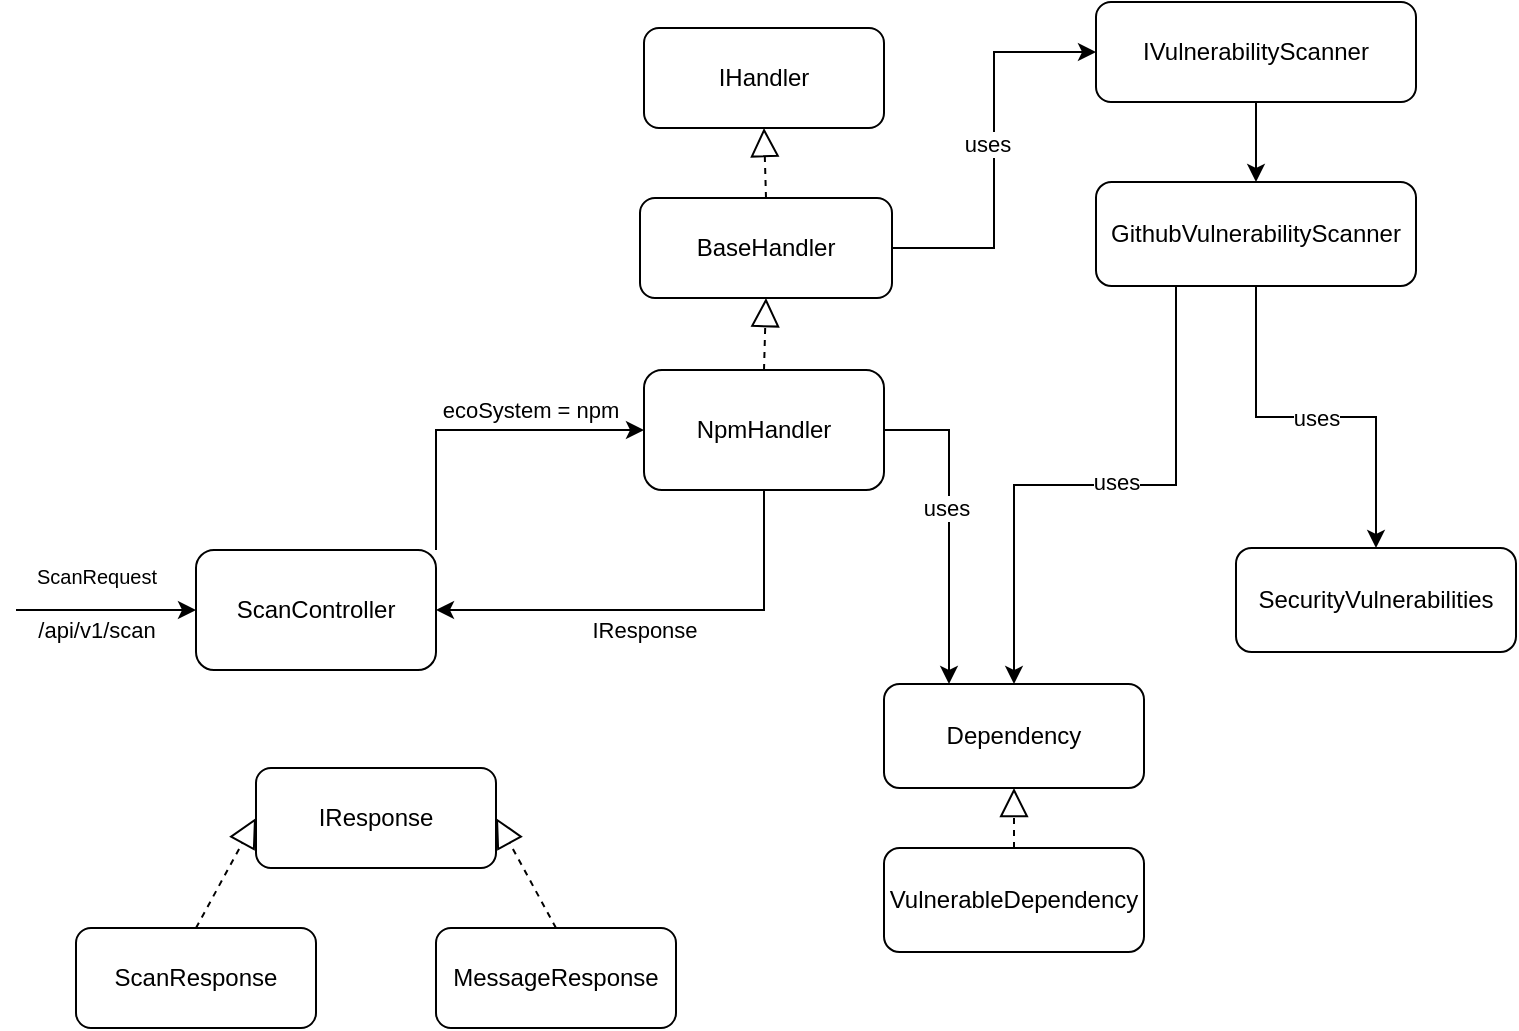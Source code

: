 <mxfile version="21.3.8" type="device">
  <diagram name="‫עמוד-1‬" id="U6PqjB9ST6Fruxpk7ji_">
    <mxGraphModel dx="1195" dy="660" grid="1" gridSize="10" guides="1" tooltips="1" connect="1" arrows="1" fold="1" page="1" pageScale="1" pageWidth="827" pageHeight="1169" math="0" shadow="0">
      <root>
        <mxCell id="0" />
        <mxCell id="1" parent="0" />
        <mxCell id="75qFJp3x3p-vrbAK8ful-4" style="edgeStyle=orthogonalEdgeStyle;rounded=0;orthogonalLoop=1;jettySize=auto;html=1;exitX=1;exitY=0;exitDx=0;exitDy=0;entryX=0;entryY=0.5;entryDx=0;entryDy=0;" edge="1" parent="1" source="75qFJp3x3p-vrbAK8ful-1" target="75qFJp3x3p-vrbAK8ful-5">
          <mxGeometry relative="1" as="geometry">
            <mxPoint x="350" y="191" as="targetPoint" />
            <Array as="points">
              <mxPoint x="250" y="221" />
            </Array>
          </mxGeometry>
        </mxCell>
        <mxCell id="75qFJp3x3p-vrbAK8ful-6" value="ecoSystem = npm" style="edgeLabel;html=1;align=center;verticalAlign=middle;resizable=0;points=[];" vertex="1" connectable="0" parent="75qFJp3x3p-vrbAK8ful-4">
          <mxGeometry x="0.337" y="2" relative="1" as="geometry">
            <mxPoint x="-3" y="-8" as="offset" />
          </mxGeometry>
        </mxCell>
        <mxCell id="75qFJp3x3p-vrbAK8ful-1" value="ScanController" style="rounded=1;whiteSpace=wrap;html=1;" vertex="1" parent="1">
          <mxGeometry x="130" y="281" width="120" height="60" as="geometry" />
        </mxCell>
        <mxCell id="75qFJp3x3p-vrbAK8ful-2" value="" style="endArrow=classic;html=1;rounded=0;entryX=0;entryY=0.5;entryDx=0;entryDy=0;" edge="1" parent="1" target="75qFJp3x3p-vrbAK8ful-1">
          <mxGeometry width="50" height="50" relative="1" as="geometry">
            <mxPoint x="40" y="311" as="sourcePoint" />
            <mxPoint x="90" y="301" as="targetPoint" />
          </mxGeometry>
        </mxCell>
        <mxCell id="75qFJp3x3p-vrbAK8ful-3" value="/api/v1/scan" style="edgeLabel;html=1;align=center;verticalAlign=middle;resizable=0;points=[];" vertex="1" connectable="0" parent="75qFJp3x3p-vrbAK8ful-2">
          <mxGeometry x="-0.267" y="-5" relative="1" as="geometry">
            <mxPoint x="7" y="5" as="offset" />
          </mxGeometry>
        </mxCell>
        <mxCell id="75qFJp3x3p-vrbAK8ful-11" style="edgeStyle=orthogonalEdgeStyle;rounded=0;orthogonalLoop=1;jettySize=auto;html=1;exitX=0.5;exitY=1;exitDx=0;exitDy=0;entryX=1;entryY=0.5;entryDx=0;entryDy=0;" edge="1" parent="1" source="75qFJp3x3p-vrbAK8ful-5" target="75qFJp3x3p-vrbAK8ful-1">
          <mxGeometry relative="1" as="geometry" />
        </mxCell>
        <mxCell id="75qFJp3x3p-vrbAK8ful-12" value="IResponse" style="edgeLabel;html=1;align=center;verticalAlign=middle;resizable=0;points=[];" vertex="1" connectable="0" parent="75qFJp3x3p-vrbAK8ful-11">
          <mxGeometry x="-0.019" y="-2" relative="1" as="geometry">
            <mxPoint x="-10" y="12" as="offset" />
          </mxGeometry>
        </mxCell>
        <mxCell id="75qFJp3x3p-vrbAK8ful-47" style="edgeStyle=orthogonalEdgeStyle;rounded=0;orthogonalLoop=1;jettySize=auto;html=1;exitX=1;exitY=0.5;exitDx=0;exitDy=0;entryX=0.25;entryY=0;entryDx=0;entryDy=0;" edge="1" parent="1" source="75qFJp3x3p-vrbAK8ful-5" target="75qFJp3x3p-vrbAK8ful-36">
          <mxGeometry relative="1" as="geometry" />
        </mxCell>
        <mxCell id="75qFJp3x3p-vrbAK8ful-48" value="uses" style="edgeLabel;html=1;align=center;verticalAlign=middle;resizable=0;points=[];" vertex="1" connectable="0" parent="75qFJp3x3p-vrbAK8ful-47">
          <mxGeometry x="-0.271" y="-2" relative="1" as="geometry">
            <mxPoint y="13" as="offset" />
          </mxGeometry>
        </mxCell>
        <mxCell id="75qFJp3x3p-vrbAK8ful-5" value="NpmHandler" style="rounded=1;whiteSpace=wrap;html=1;" vertex="1" parent="1">
          <mxGeometry x="354" y="191" width="120" height="60" as="geometry" />
        </mxCell>
        <mxCell id="75qFJp3x3p-vrbAK8ful-32" style="edgeStyle=orthogonalEdgeStyle;rounded=0;orthogonalLoop=1;jettySize=auto;html=1;entryX=0;entryY=0.5;entryDx=0;entryDy=0;" edge="1" parent="1" source="75qFJp3x3p-vrbAK8ful-7" target="75qFJp3x3p-vrbAK8ful-22">
          <mxGeometry relative="1" as="geometry" />
        </mxCell>
        <mxCell id="75qFJp3x3p-vrbAK8ful-33" value="uses&amp;nbsp;" style="edgeLabel;html=1;align=center;verticalAlign=middle;resizable=0;points=[];" vertex="1" connectable="0" parent="75qFJp3x3p-vrbAK8ful-32">
          <mxGeometry x="0.174" y="2" relative="1" as="geometry">
            <mxPoint y="14" as="offset" />
          </mxGeometry>
        </mxCell>
        <mxCell id="75qFJp3x3p-vrbAK8ful-7" value="BaseHandler" style="rounded=1;whiteSpace=wrap;html=1;" vertex="1" parent="1">
          <mxGeometry x="352" y="105" width="126" height="50" as="geometry" />
        </mxCell>
        <mxCell id="75qFJp3x3p-vrbAK8ful-8" value="IHandler" style="rounded=1;whiteSpace=wrap;html=1;" vertex="1" parent="1">
          <mxGeometry x="354" y="20" width="120" height="50" as="geometry" />
        </mxCell>
        <mxCell id="75qFJp3x3p-vrbAK8ful-13" value="IResponse" style="rounded=1;whiteSpace=wrap;html=1;" vertex="1" parent="1">
          <mxGeometry x="160" y="390" width="120" height="50" as="geometry" />
        </mxCell>
        <mxCell id="75qFJp3x3p-vrbAK8ful-16" value="MessageResponse" style="rounded=1;whiteSpace=wrap;html=1;" vertex="1" parent="1">
          <mxGeometry x="250" y="470" width="120" height="50" as="geometry" />
        </mxCell>
        <mxCell id="75qFJp3x3p-vrbAK8ful-17" value="ScanResponse" style="rounded=1;whiteSpace=wrap;html=1;" vertex="1" parent="1">
          <mxGeometry x="70" y="470" width="120" height="50" as="geometry" />
        </mxCell>
        <mxCell id="75qFJp3x3p-vrbAK8ful-20" value="&lt;font style=&quot;font-size: 10px;&quot;&gt;ScanRequest&lt;/font&gt;" style="text;html=1;align=center;verticalAlign=middle;resizable=0;points=[];autosize=1;strokeColor=none;fillColor=none;" vertex="1" parent="1">
          <mxGeometry x="40" y="279" width="80" height="30" as="geometry" />
        </mxCell>
        <mxCell id="75qFJp3x3p-vrbAK8ful-25" value="" style="edgeStyle=orthogonalEdgeStyle;rounded=0;orthogonalLoop=1;jettySize=auto;html=1;" edge="1" parent="1" source="75qFJp3x3p-vrbAK8ful-22" target="75qFJp3x3p-vrbAK8ful-24">
          <mxGeometry relative="1" as="geometry" />
        </mxCell>
        <mxCell id="75qFJp3x3p-vrbAK8ful-22" value="IVulnerabilityScanner" style="rounded=1;whiteSpace=wrap;html=1;" vertex="1" parent="1">
          <mxGeometry x="580" y="7" width="160" height="50" as="geometry" />
        </mxCell>
        <mxCell id="75qFJp3x3p-vrbAK8ful-42" style="edgeStyle=orthogonalEdgeStyle;rounded=0;orthogonalLoop=1;jettySize=auto;html=1;" edge="1" parent="1" source="75qFJp3x3p-vrbAK8ful-24" target="75qFJp3x3p-vrbAK8ful-35">
          <mxGeometry relative="1" as="geometry" />
        </mxCell>
        <mxCell id="75qFJp3x3p-vrbAK8ful-43" value="uses" style="edgeLabel;html=1;align=center;verticalAlign=middle;resizable=0;points=[];" vertex="1" connectable="0" parent="75qFJp3x3p-vrbAK8ful-42">
          <mxGeometry x="0.201" relative="1" as="geometry">
            <mxPoint x="-19" as="offset" />
          </mxGeometry>
        </mxCell>
        <mxCell id="75qFJp3x3p-vrbAK8ful-44" style="edgeStyle=orthogonalEdgeStyle;rounded=0;orthogonalLoop=1;jettySize=auto;html=1;exitX=0.25;exitY=1;exitDx=0;exitDy=0;entryX=0.5;entryY=0;entryDx=0;entryDy=0;" edge="1" parent="1" source="75qFJp3x3p-vrbAK8ful-24" target="75qFJp3x3p-vrbAK8ful-36">
          <mxGeometry relative="1" as="geometry" />
        </mxCell>
        <mxCell id="75qFJp3x3p-vrbAK8ful-46" value="uses" style="edgeLabel;html=1;align=center;verticalAlign=middle;resizable=0;points=[];" vertex="1" connectable="0" parent="75qFJp3x3p-vrbAK8ful-44">
          <mxGeometry x="-0.135" y="-2" relative="1" as="geometry">
            <mxPoint x="-9" as="offset" />
          </mxGeometry>
        </mxCell>
        <mxCell id="75qFJp3x3p-vrbAK8ful-24" value="GithubVulnerabilityScanner" style="rounded=1;whiteSpace=wrap;html=1;" vertex="1" parent="1">
          <mxGeometry x="580" y="97" width="160" height="52" as="geometry" />
        </mxCell>
        <mxCell id="75qFJp3x3p-vrbAK8ful-28" value="" style="endArrow=block;dashed=1;endFill=0;endSize=12;html=1;rounded=0;exitX=0.5;exitY=0;exitDx=0;exitDy=0;entryX=0.5;entryY=1;entryDx=0;entryDy=0;" edge="1" parent="1" source="75qFJp3x3p-vrbAK8ful-5" target="75qFJp3x3p-vrbAK8ful-7">
          <mxGeometry width="160" relative="1" as="geometry">
            <mxPoint x="530" y="180" as="sourcePoint" />
            <mxPoint x="580" y="330" as="targetPoint" />
            <Array as="points" />
          </mxGeometry>
        </mxCell>
        <mxCell id="75qFJp3x3p-vrbAK8ful-34" value="" style="endArrow=block;dashed=1;endFill=0;endSize=12;html=1;rounded=0;exitX=0.5;exitY=0;exitDx=0;exitDy=0;entryX=0.5;entryY=1;entryDx=0;entryDy=0;" edge="1" parent="1" source="75qFJp3x3p-vrbAK8ful-7" target="75qFJp3x3p-vrbAK8ful-8">
          <mxGeometry width="160" relative="1" as="geometry">
            <mxPoint x="560" y="290" as="sourcePoint" />
            <mxPoint x="720" y="290" as="targetPoint" />
          </mxGeometry>
        </mxCell>
        <mxCell id="75qFJp3x3p-vrbAK8ful-35" value="SecurityVulnerabilities" style="rounded=1;whiteSpace=wrap;html=1;" vertex="1" parent="1">
          <mxGeometry x="650" y="280" width="140" height="52" as="geometry" />
        </mxCell>
        <mxCell id="75qFJp3x3p-vrbAK8ful-36" value="Dependency" style="rounded=1;whiteSpace=wrap;html=1;" vertex="1" parent="1">
          <mxGeometry x="474" y="348" width="130" height="52" as="geometry" />
        </mxCell>
        <mxCell id="75qFJp3x3p-vrbAK8ful-37" value="VulnerableDependency" style="rounded=1;whiteSpace=wrap;html=1;" vertex="1" parent="1">
          <mxGeometry x="474" y="430" width="130" height="52" as="geometry" />
        </mxCell>
        <mxCell id="75qFJp3x3p-vrbAK8ful-39" value="" style="endArrow=block;dashed=1;endFill=0;endSize=12;html=1;rounded=0;entryX=0.5;entryY=1;entryDx=0;entryDy=0;exitX=0.5;exitY=0;exitDx=0;exitDy=0;" edge="1" parent="1" source="75qFJp3x3p-vrbAK8ful-37" target="75qFJp3x3p-vrbAK8ful-36">
          <mxGeometry width="160" relative="1" as="geometry">
            <mxPoint x="324" y="490" as="sourcePoint" />
            <mxPoint x="484" y="490" as="targetPoint" />
          </mxGeometry>
        </mxCell>
        <mxCell id="75qFJp3x3p-vrbAK8ful-40" value="" style="endArrow=block;dashed=1;endFill=0;endSize=12;html=1;rounded=0;entryX=1;entryY=0.5;entryDx=0;entryDy=0;exitX=0.5;exitY=0;exitDx=0;exitDy=0;" edge="1" parent="1" source="75qFJp3x3p-vrbAK8ful-16" target="75qFJp3x3p-vrbAK8ful-13">
          <mxGeometry width="160" relative="1" as="geometry">
            <mxPoint x="314" y="350" as="sourcePoint" />
            <mxPoint x="474" y="350" as="targetPoint" />
          </mxGeometry>
        </mxCell>
        <mxCell id="75qFJp3x3p-vrbAK8ful-41" value="" style="endArrow=block;dashed=1;endFill=0;endSize=12;html=1;rounded=0;entryX=0;entryY=0.5;entryDx=0;entryDy=0;exitX=0.5;exitY=0;exitDx=0;exitDy=0;" edge="1" parent="1" source="75qFJp3x3p-vrbAK8ful-17" target="75qFJp3x3p-vrbAK8ful-13">
          <mxGeometry width="160" relative="1" as="geometry">
            <mxPoint x="314" y="414.58" as="sourcePoint" />
            <mxPoint x="474" y="414.58" as="targetPoint" />
          </mxGeometry>
        </mxCell>
      </root>
    </mxGraphModel>
  </diagram>
</mxfile>
